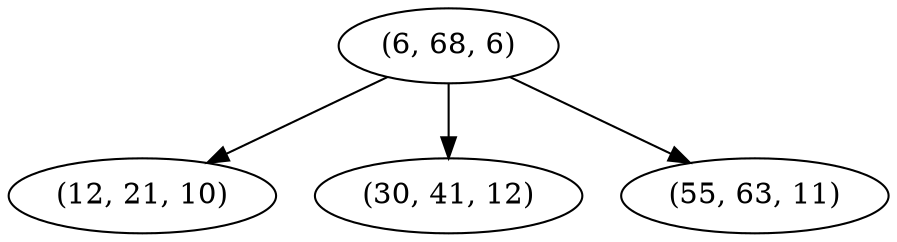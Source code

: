 digraph tree {
    "(6, 68, 6)";
    "(12, 21, 10)";
    "(30, 41, 12)";
    "(55, 63, 11)";
    "(6, 68, 6)" -> "(12, 21, 10)";
    "(6, 68, 6)" -> "(30, 41, 12)";
    "(6, 68, 6)" -> "(55, 63, 11)";
}
